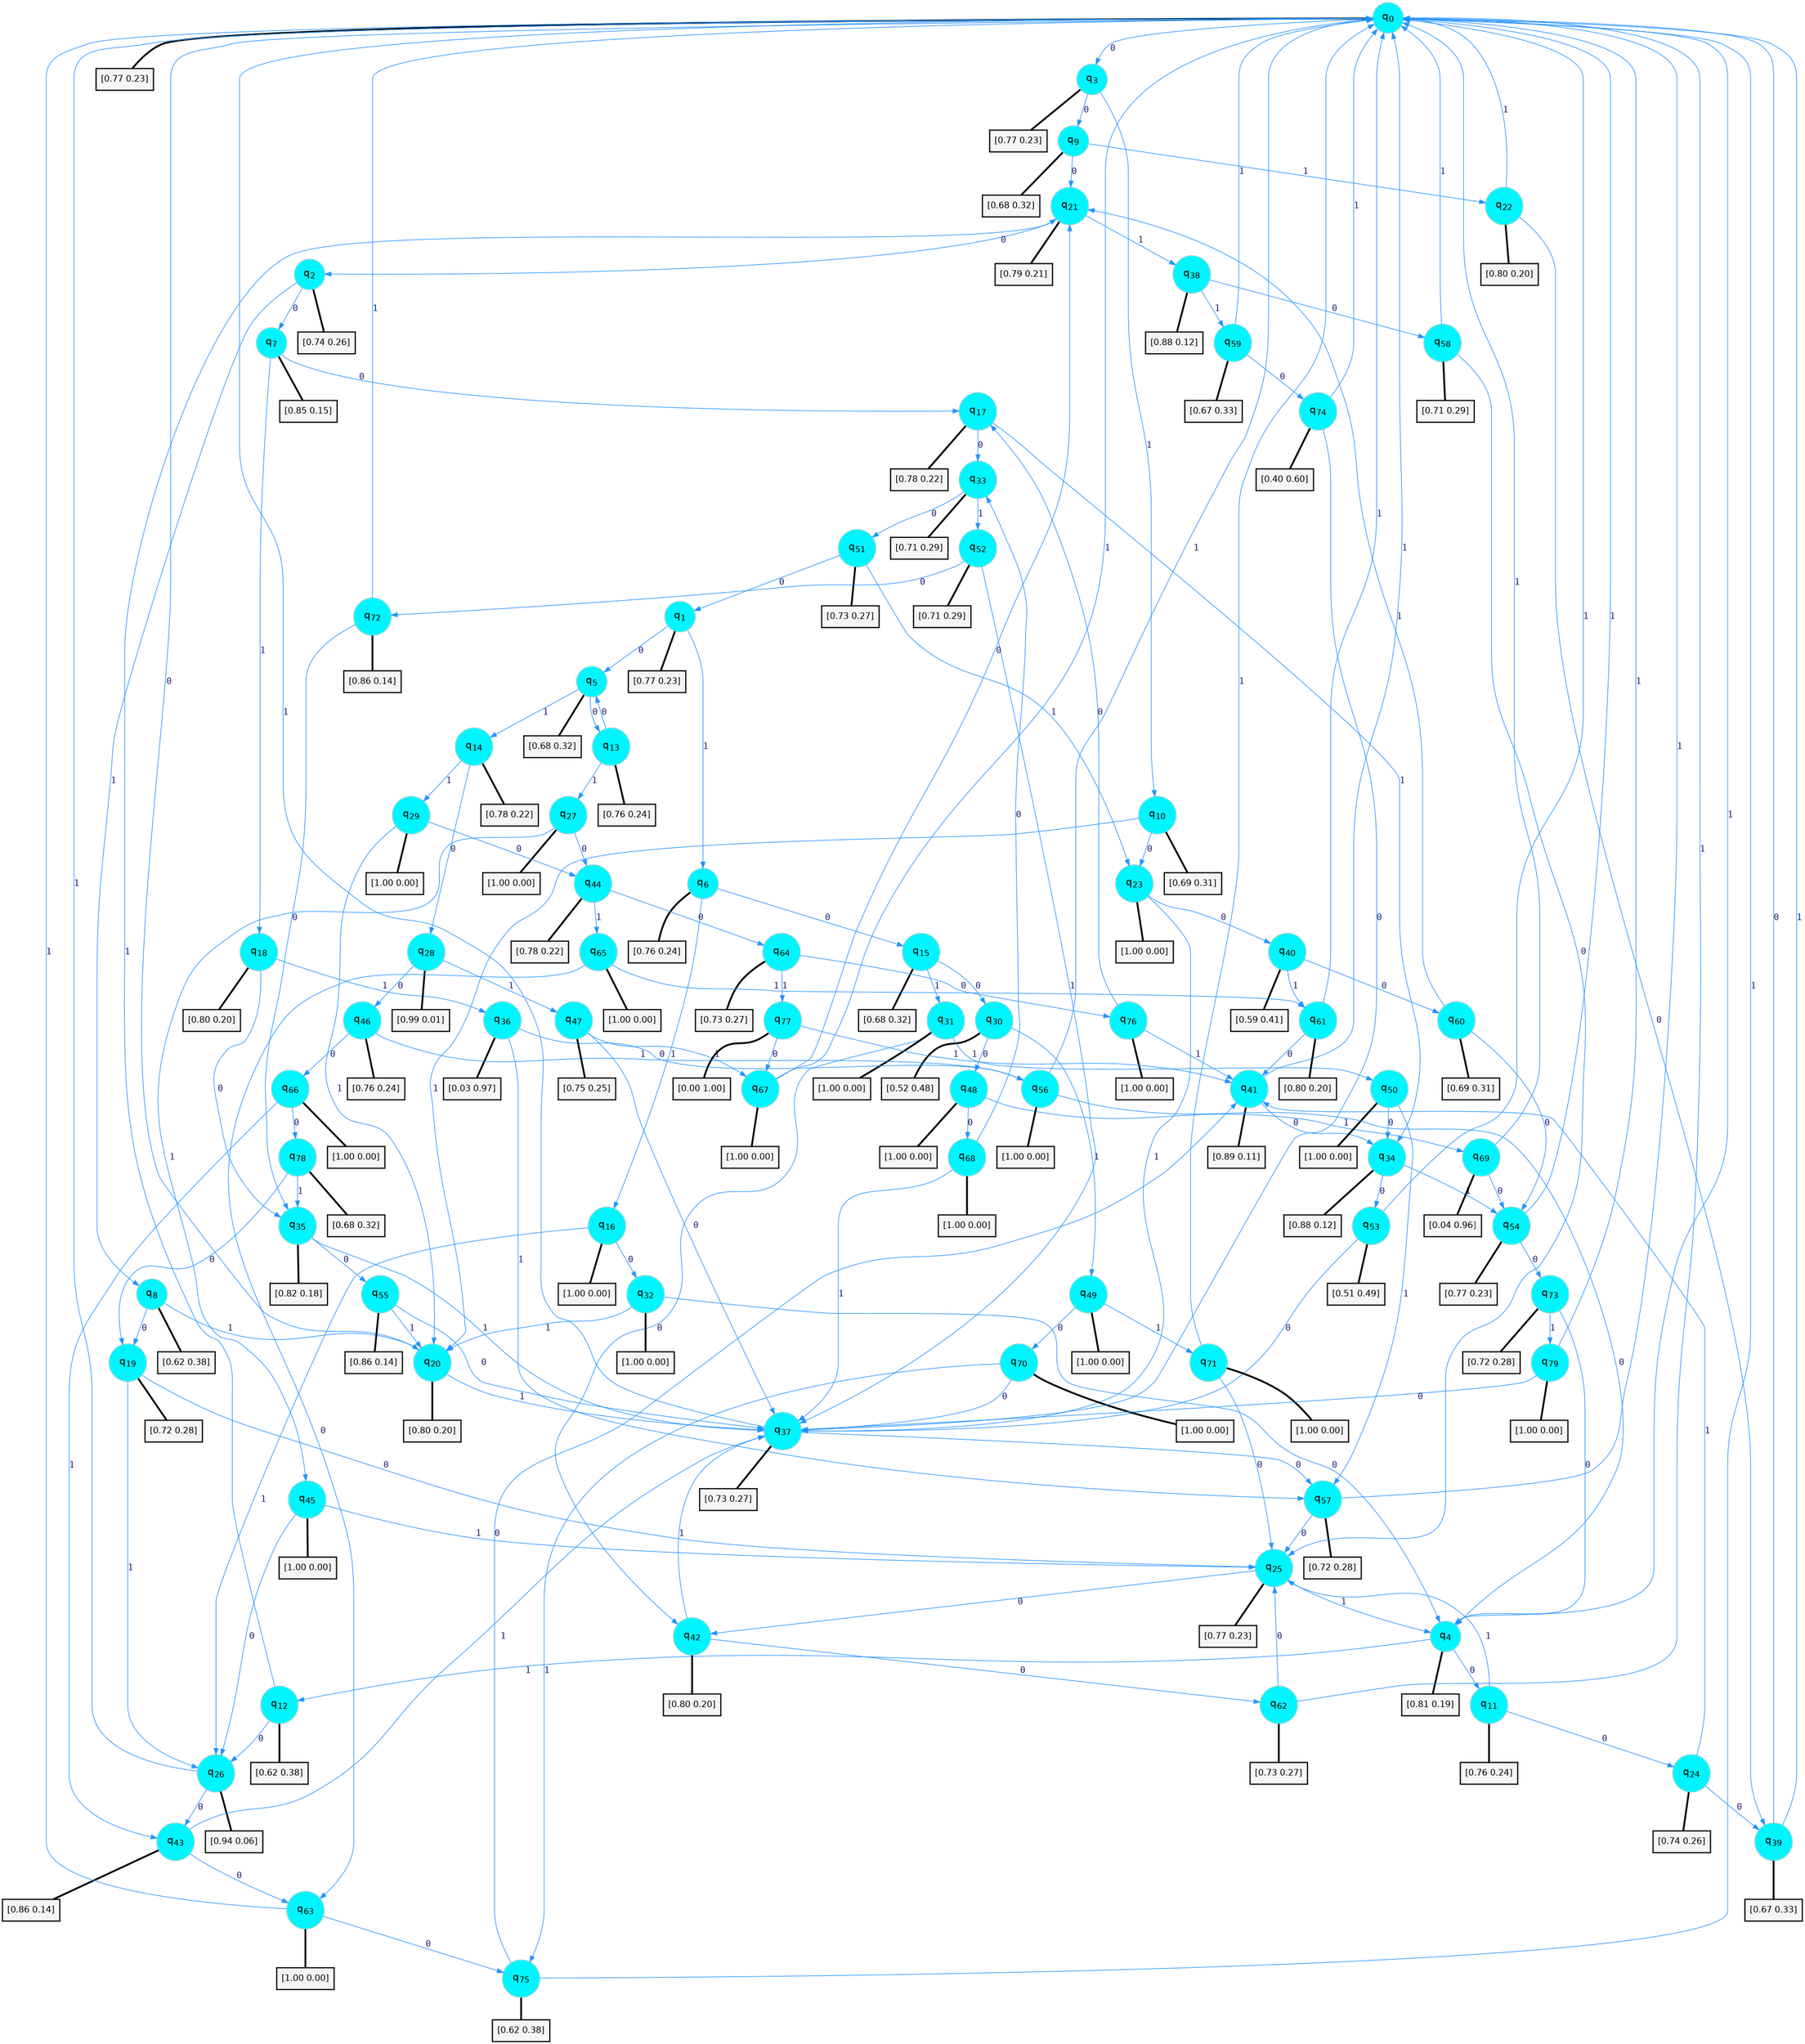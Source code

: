 digraph G {
graph [
bgcolor=transparent, dpi=300, rankdir=TD, size="40,25"];
node [
color=gray, fillcolor=turquoise1, fontcolor=black, fontname=Helvetica, fontsize=16, fontweight=bold, shape=circle, style=filled];
edge [
arrowsize=1, color=dodgerblue1, fontcolor=midnightblue, fontname=courier, fontweight=bold, penwidth=1, style=solid, weight=20];
0[label=<q<SUB>0</SUB>>];
1[label=<q<SUB>1</SUB>>];
2[label=<q<SUB>2</SUB>>];
3[label=<q<SUB>3</SUB>>];
4[label=<q<SUB>4</SUB>>];
5[label=<q<SUB>5</SUB>>];
6[label=<q<SUB>6</SUB>>];
7[label=<q<SUB>7</SUB>>];
8[label=<q<SUB>8</SUB>>];
9[label=<q<SUB>9</SUB>>];
10[label=<q<SUB>10</SUB>>];
11[label=<q<SUB>11</SUB>>];
12[label=<q<SUB>12</SUB>>];
13[label=<q<SUB>13</SUB>>];
14[label=<q<SUB>14</SUB>>];
15[label=<q<SUB>15</SUB>>];
16[label=<q<SUB>16</SUB>>];
17[label=<q<SUB>17</SUB>>];
18[label=<q<SUB>18</SUB>>];
19[label=<q<SUB>19</SUB>>];
20[label=<q<SUB>20</SUB>>];
21[label=<q<SUB>21</SUB>>];
22[label=<q<SUB>22</SUB>>];
23[label=<q<SUB>23</SUB>>];
24[label=<q<SUB>24</SUB>>];
25[label=<q<SUB>25</SUB>>];
26[label=<q<SUB>26</SUB>>];
27[label=<q<SUB>27</SUB>>];
28[label=<q<SUB>28</SUB>>];
29[label=<q<SUB>29</SUB>>];
30[label=<q<SUB>30</SUB>>];
31[label=<q<SUB>31</SUB>>];
32[label=<q<SUB>32</SUB>>];
33[label=<q<SUB>33</SUB>>];
34[label=<q<SUB>34</SUB>>];
35[label=<q<SUB>35</SUB>>];
36[label=<q<SUB>36</SUB>>];
37[label=<q<SUB>37</SUB>>];
38[label=<q<SUB>38</SUB>>];
39[label=<q<SUB>39</SUB>>];
40[label=<q<SUB>40</SUB>>];
41[label=<q<SUB>41</SUB>>];
42[label=<q<SUB>42</SUB>>];
43[label=<q<SUB>43</SUB>>];
44[label=<q<SUB>44</SUB>>];
45[label=<q<SUB>45</SUB>>];
46[label=<q<SUB>46</SUB>>];
47[label=<q<SUB>47</SUB>>];
48[label=<q<SUB>48</SUB>>];
49[label=<q<SUB>49</SUB>>];
50[label=<q<SUB>50</SUB>>];
51[label=<q<SUB>51</SUB>>];
52[label=<q<SUB>52</SUB>>];
53[label=<q<SUB>53</SUB>>];
54[label=<q<SUB>54</SUB>>];
55[label=<q<SUB>55</SUB>>];
56[label=<q<SUB>56</SUB>>];
57[label=<q<SUB>57</SUB>>];
58[label=<q<SUB>58</SUB>>];
59[label=<q<SUB>59</SUB>>];
60[label=<q<SUB>60</SUB>>];
61[label=<q<SUB>61</SUB>>];
62[label=<q<SUB>62</SUB>>];
63[label=<q<SUB>63</SUB>>];
64[label=<q<SUB>64</SUB>>];
65[label=<q<SUB>65</SUB>>];
66[label=<q<SUB>66</SUB>>];
67[label=<q<SUB>67</SUB>>];
68[label=<q<SUB>68</SUB>>];
69[label=<q<SUB>69</SUB>>];
70[label=<q<SUB>70</SUB>>];
71[label=<q<SUB>71</SUB>>];
72[label=<q<SUB>72</SUB>>];
73[label=<q<SUB>73</SUB>>];
74[label=<q<SUB>74</SUB>>];
75[label=<q<SUB>75</SUB>>];
76[label=<q<SUB>76</SUB>>];
77[label=<q<SUB>77</SUB>>];
78[label=<q<SUB>78</SUB>>];
79[label=<q<SUB>79</SUB>>];
80[label="[0.77 0.23]", shape=box,fontcolor=black, fontname=Helvetica, fontsize=14, penwidth=2, fillcolor=whitesmoke,color=black];
81[label="[0.77 0.23]", shape=box,fontcolor=black, fontname=Helvetica, fontsize=14, penwidth=2, fillcolor=whitesmoke,color=black];
82[label="[0.74 0.26]", shape=box,fontcolor=black, fontname=Helvetica, fontsize=14, penwidth=2, fillcolor=whitesmoke,color=black];
83[label="[0.77 0.23]", shape=box,fontcolor=black, fontname=Helvetica, fontsize=14, penwidth=2, fillcolor=whitesmoke,color=black];
84[label="[0.81 0.19]", shape=box,fontcolor=black, fontname=Helvetica, fontsize=14, penwidth=2, fillcolor=whitesmoke,color=black];
85[label="[0.68 0.32]", shape=box,fontcolor=black, fontname=Helvetica, fontsize=14, penwidth=2, fillcolor=whitesmoke,color=black];
86[label="[0.76 0.24]", shape=box,fontcolor=black, fontname=Helvetica, fontsize=14, penwidth=2, fillcolor=whitesmoke,color=black];
87[label="[0.85 0.15]", shape=box,fontcolor=black, fontname=Helvetica, fontsize=14, penwidth=2, fillcolor=whitesmoke,color=black];
88[label="[0.62 0.38]", shape=box,fontcolor=black, fontname=Helvetica, fontsize=14, penwidth=2, fillcolor=whitesmoke,color=black];
89[label="[0.68 0.32]", shape=box,fontcolor=black, fontname=Helvetica, fontsize=14, penwidth=2, fillcolor=whitesmoke,color=black];
90[label="[0.69 0.31]", shape=box,fontcolor=black, fontname=Helvetica, fontsize=14, penwidth=2, fillcolor=whitesmoke,color=black];
91[label="[0.76 0.24]", shape=box,fontcolor=black, fontname=Helvetica, fontsize=14, penwidth=2, fillcolor=whitesmoke,color=black];
92[label="[0.62 0.38]", shape=box,fontcolor=black, fontname=Helvetica, fontsize=14, penwidth=2, fillcolor=whitesmoke,color=black];
93[label="[0.76 0.24]", shape=box,fontcolor=black, fontname=Helvetica, fontsize=14, penwidth=2, fillcolor=whitesmoke,color=black];
94[label="[0.78 0.22]", shape=box,fontcolor=black, fontname=Helvetica, fontsize=14, penwidth=2, fillcolor=whitesmoke,color=black];
95[label="[0.68 0.32]", shape=box,fontcolor=black, fontname=Helvetica, fontsize=14, penwidth=2, fillcolor=whitesmoke,color=black];
96[label="[1.00 0.00]", shape=box,fontcolor=black, fontname=Helvetica, fontsize=14, penwidth=2, fillcolor=whitesmoke,color=black];
97[label="[0.78 0.22]", shape=box,fontcolor=black, fontname=Helvetica, fontsize=14, penwidth=2, fillcolor=whitesmoke,color=black];
98[label="[0.80 0.20]", shape=box,fontcolor=black, fontname=Helvetica, fontsize=14, penwidth=2, fillcolor=whitesmoke,color=black];
99[label="[0.72 0.28]", shape=box,fontcolor=black, fontname=Helvetica, fontsize=14, penwidth=2, fillcolor=whitesmoke,color=black];
100[label="[0.80 0.20]", shape=box,fontcolor=black, fontname=Helvetica, fontsize=14, penwidth=2, fillcolor=whitesmoke,color=black];
101[label="[0.79 0.21]", shape=box,fontcolor=black, fontname=Helvetica, fontsize=14, penwidth=2, fillcolor=whitesmoke,color=black];
102[label="[0.80 0.20]", shape=box,fontcolor=black, fontname=Helvetica, fontsize=14, penwidth=2, fillcolor=whitesmoke,color=black];
103[label="[1.00 0.00]", shape=box,fontcolor=black, fontname=Helvetica, fontsize=14, penwidth=2, fillcolor=whitesmoke,color=black];
104[label="[0.74 0.26]", shape=box,fontcolor=black, fontname=Helvetica, fontsize=14, penwidth=2, fillcolor=whitesmoke,color=black];
105[label="[0.77 0.23]", shape=box,fontcolor=black, fontname=Helvetica, fontsize=14, penwidth=2, fillcolor=whitesmoke,color=black];
106[label="[0.94 0.06]", shape=box,fontcolor=black, fontname=Helvetica, fontsize=14, penwidth=2, fillcolor=whitesmoke,color=black];
107[label="[1.00 0.00]", shape=box,fontcolor=black, fontname=Helvetica, fontsize=14, penwidth=2, fillcolor=whitesmoke,color=black];
108[label="[0.99 0.01]", shape=box,fontcolor=black, fontname=Helvetica, fontsize=14, penwidth=2, fillcolor=whitesmoke,color=black];
109[label="[1.00 0.00]", shape=box,fontcolor=black, fontname=Helvetica, fontsize=14, penwidth=2, fillcolor=whitesmoke,color=black];
110[label="[0.52 0.48]", shape=box,fontcolor=black, fontname=Helvetica, fontsize=14, penwidth=2, fillcolor=whitesmoke,color=black];
111[label="[1.00 0.00]", shape=box,fontcolor=black, fontname=Helvetica, fontsize=14, penwidth=2, fillcolor=whitesmoke,color=black];
112[label="[1.00 0.00]", shape=box,fontcolor=black, fontname=Helvetica, fontsize=14, penwidth=2, fillcolor=whitesmoke,color=black];
113[label="[0.71 0.29]", shape=box,fontcolor=black, fontname=Helvetica, fontsize=14, penwidth=2, fillcolor=whitesmoke,color=black];
114[label="[0.88 0.12]", shape=box,fontcolor=black, fontname=Helvetica, fontsize=14, penwidth=2, fillcolor=whitesmoke,color=black];
115[label="[0.82 0.18]", shape=box,fontcolor=black, fontname=Helvetica, fontsize=14, penwidth=2, fillcolor=whitesmoke,color=black];
116[label="[0.03 0.97]", shape=box,fontcolor=black, fontname=Helvetica, fontsize=14, penwidth=2, fillcolor=whitesmoke,color=black];
117[label="[0.73 0.27]", shape=box,fontcolor=black, fontname=Helvetica, fontsize=14, penwidth=2, fillcolor=whitesmoke,color=black];
118[label="[0.88 0.12]", shape=box,fontcolor=black, fontname=Helvetica, fontsize=14, penwidth=2, fillcolor=whitesmoke,color=black];
119[label="[0.67 0.33]", shape=box,fontcolor=black, fontname=Helvetica, fontsize=14, penwidth=2, fillcolor=whitesmoke,color=black];
120[label="[0.59 0.41]", shape=box,fontcolor=black, fontname=Helvetica, fontsize=14, penwidth=2, fillcolor=whitesmoke,color=black];
121[label="[0.89 0.11]", shape=box,fontcolor=black, fontname=Helvetica, fontsize=14, penwidth=2, fillcolor=whitesmoke,color=black];
122[label="[0.80 0.20]", shape=box,fontcolor=black, fontname=Helvetica, fontsize=14, penwidth=2, fillcolor=whitesmoke,color=black];
123[label="[0.86 0.14]", shape=box,fontcolor=black, fontname=Helvetica, fontsize=14, penwidth=2, fillcolor=whitesmoke,color=black];
124[label="[0.78 0.22]", shape=box,fontcolor=black, fontname=Helvetica, fontsize=14, penwidth=2, fillcolor=whitesmoke,color=black];
125[label="[1.00 0.00]", shape=box,fontcolor=black, fontname=Helvetica, fontsize=14, penwidth=2, fillcolor=whitesmoke,color=black];
126[label="[0.76 0.24]", shape=box,fontcolor=black, fontname=Helvetica, fontsize=14, penwidth=2, fillcolor=whitesmoke,color=black];
127[label="[0.75 0.25]", shape=box,fontcolor=black, fontname=Helvetica, fontsize=14, penwidth=2, fillcolor=whitesmoke,color=black];
128[label="[1.00 0.00]", shape=box,fontcolor=black, fontname=Helvetica, fontsize=14, penwidth=2, fillcolor=whitesmoke,color=black];
129[label="[1.00 0.00]", shape=box,fontcolor=black, fontname=Helvetica, fontsize=14, penwidth=2, fillcolor=whitesmoke,color=black];
130[label="[1.00 0.00]", shape=box,fontcolor=black, fontname=Helvetica, fontsize=14, penwidth=2, fillcolor=whitesmoke,color=black];
131[label="[0.73 0.27]", shape=box,fontcolor=black, fontname=Helvetica, fontsize=14, penwidth=2, fillcolor=whitesmoke,color=black];
132[label="[0.71 0.29]", shape=box,fontcolor=black, fontname=Helvetica, fontsize=14, penwidth=2, fillcolor=whitesmoke,color=black];
133[label="[0.51 0.49]", shape=box,fontcolor=black, fontname=Helvetica, fontsize=14, penwidth=2, fillcolor=whitesmoke,color=black];
134[label="[0.77 0.23]", shape=box,fontcolor=black, fontname=Helvetica, fontsize=14, penwidth=2, fillcolor=whitesmoke,color=black];
135[label="[0.86 0.14]", shape=box,fontcolor=black, fontname=Helvetica, fontsize=14, penwidth=2, fillcolor=whitesmoke,color=black];
136[label="[1.00 0.00]", shape=box,fontcolor=black, fontname=Helvetica, fontsize=14, penwidth=2, fillcolor=whitesmoke,color=black];
137[label="[0.72 0.28]", shape=box,fontcolor=black, fontname=Helvetica, fontsize=14, penwidth=2, fillcolor=whitesmoke,color=black];
138[label="[0.71 0.29]", shape=box,fontcolor=black, fontname=Helvetica, fontsize=14, penwidth=2, fillcolor=whitesmoke,color=black];
139[label="[0.67 0.33]", shape=box,fontcolor=black, fontname=Helvetica, fontsize=14, penwidth=2, fillcolor=whitesmoke,color=black];
140[label="[0.69 0.31]", shape=box,fontcolor=black, fontname=Helvetica, fontsize=14, penwidth=2, fillcolor=whitesmoke,color=black];
141[label="[0.80 0.20]", shape=box,fontcolor=black, fontname=Helvetica, fontsize=14, penwidth=2, fillcolor=whitesmoke,color=black];
142[label="[0.73 0.27]", shape=box,fontcolor=black, fontname=Helvetica, fontsize=14, penwidth=2, fillcolor=whitesmoke,color=black];
143[label="[1.00 0.00]", shape=box,fontcolor=black, fontname=Helvetica, fontsize=14, penwidth=2, fillcolor=whitesmoke,color=black];
144[label="[0.73 0.27]", shape=box,fontcolor=black, fontname=Helvetica, fontsize=14, penwidth=2, fillcolor=whitesmoke,color=black];
145[label="[1.00 0.00]", shape=box,fontcolor=black, fontname=Helvetica, fontsize=14, penwidth=2, fillcolor=whitesmoke,color=black];
146[label="[1.00 0.00]", shape=box,fontcolor=black, fontname=Helvetica, fontsize=14, penwidth=2, fillcolor=whitesmoke,color=black];
147[label="[1.00 0.00]", shape=box,fontcolor=black, fontname=Helvetica, fontsize=14, penwidth=2, fillcolor=whitesmoke,color=black];
148[label="[1.00 0.00]", shape=box,fontcolor=black, fontname=Helvetica, fontsize=14, penwidth=2, fillcolor=whitesmoke,color=black];
149[label="[0.04 0.96]", shape=box,fontcolor=black, fontname=Helvetica, fontsize=14, penwidth=2, fillcolor=whitesmoke,color=black];
150[label="[1.00 0.00]", shape=box,fontcolor=black, fontname=Helvetica, fontsize=14, penwidth=2, fillcolor=whitesmoke,color=black];
151[label="[1.00 0.00]", shape=box,fontcolor=black, fontname=Helvetica, fontsize=14, penwidth=2, fillcolor=whitesmoke,color=black];
152[label="[0.86 0.14]", shape=box,fontcolor=black, fontname=Helvetica, fontsize=14, penwidth=2, fillcolor=whitesmoke,color=black];
153[label="[0.72 0.28]", shape=box,fontcolor=black, fontname=Helvetica, fontsize=14, penwidth=2, fillcolor=whitesmoke,color=black];
154[label="[0.40 0.60]", shape=box,fontcolor=black, fontname=Helvetica, fontsize=14, penwidth=2, fillcolor=whitesmoke,color=black];
155[label="[0.62 0.38]", shape=box,fontcolor=black, fontname=Helvetica, fontsize=14, penwidth=2, fillcolor=whitesmoke,color=black];
156[label="[1.00 0.00]", shape=box,fontcolor=black, fontname=Helvetica, fontsize=14, penwidth=2, fillcolor=whitesmoke,color=black];
157[label="[0.00 1.00]", shape=box,fontcolor=black, fontname=Helvetica, fontsize=14, penwidth=2, fillcolor=whitesmoke,color=black];
158[label="[0.68 0.32]", shape=box,fontcolor=black, fontname=Helvetica, fontsize=14, penwidth=2, fillcolor=whitesmoke,color=black];
159[label="[1.00 0.00]", shape=box,fontcolor=black, fontname=Helvetica, fontsize=14, penwidth=2, fillcolor=whitesmoke,color=black];
0->3 [label=0];
0->4 [label=1];
0->80 [arrowhead=none, penwidth=3,color=black];
1->5 [label=0];
1->6 [label=1];
1->81 [arrowhead=none, penwidth=3,color=black];
2->7 [label=0];
2->8 [label=1];
2->82 [arrowhead=none, penwidth=3,color=black];
3->9 [label=0];
3->10 [label=1];
3->83 [arrowhead=none, penwidth=3,color=black];
4->11 [label=0];
4->12 [label=1];
4->84 [arrowhead=none, penwidth=3,color=black];
5->13 [label=0];
5->14 [label=1];
5->85 [arrowhead=none, penwidth=3,color=black];
6->15 [label=0];
6->16 [label=1];
6->86 [arrowhead=none, penwidth=3,color=black];
7->17 [label=0];
7->18 [label=1];
7->87 [arrowhead=none, penwidth=3,color=black];
8->19 [label=0];
8->20 [label=1];
8->88 [arrowhead=none, penwidth=3,color=black];
9->21 [label=0];
9->22 [label=1];
9->89 [arrowhead=none, penwidth=3,color=black];
10->23 [label=0];
10->20 [label=1];
10->90 [arrowhead=none, penwidth=3,color=black];
11->24 [label=0];
11->25 [label=1];
11->91 [arrowhead=none, penwidth=3,color=black];
12->26 [label=0];
12->21 [label=1];
12->92 [arrowhead=none, penwidth=3,color=black];
13->5 [label=0];
13->27 [label=1];
13->93 [arrowhead=none, penwidth=3,color=black];
14->28 [label=0];
14->29 [label=1];
14->94 [arrowhead=none, penwidth=3,color=black];
15->30 [label=0];
15->31 [label=1];
15->95 [arrowhead=none, penwidth=3,color=black];
16->32 [label=0];
16->26 [label=1];
16->96 [arrowhead=none, penwidth=3,color=black];
17->33 [label=0];
17->34 [label=1];
17->97 [arrowhead=none, penwidth=3,color=black];
18->35 [label=0];
18->36 [label=1];
18->98 [arrowhead=none, penwidth=3,color=black];
19->25 [label=0];
19->26 [label=1];
19->99 [arrowhead=none, penwidth=3,color=black];
20->0 [label=0];
20->37 [label=1];
20->100 [arrowhead=none, penwidth=3,color=black];
21->2 [label=0];
21->38 [label=1];
21->101 [arrowhead=none, penwidth=3,color=black];
22->39 [label=0];
22->0 [label=1];
22->102 [arrowhead=none, penwidth=3,color=black];
23->40 [label=0];
23->37 [label=1];
23->103 [arrowhead=none, penwidth=3,color=black];
24->39 [label=0];
24->41 [label=1];
24->104 [arrowhead=none, penwidth=3,color=black];
25->42 [label=0];
25->4 [label=1];
25->105 [arrowhead=none, penwidth=3,color=black];
26->43 [label=0];
26->0 [label=1];
26->106 [arrowhead=none, penwidth=3,color=black];
27->44 [label=0];
27->45 [label=1];
27->107 [arrowhead=none, penwidth=3,color=black];
28->46 [label=0];
28->47 [label=1];
28->108 [arrowhead=none, penwidth=3,color=black];
29->44 [label=0];
29->20 [label=1];
29->109 [arrowhead=none, penwidth=3,color=black];
30->48 [label=0];
30->49 [label=1];
30->110 [arrowhead=none, penwidth=3,color=black];
31->42 [label=0];
31->50 [label=1];
31->111 [arrowhead=none, penwidth=3,color=black];
32->4 [label=0];
32->20 [label=1];
32->112 [arrowhead=none, penwidth=3,color=black];
33->51 [label=0];
33->52 [label=1];
33->113 [arrowhead=none, penwidth=3,color=black];
34->53 [label=0];
34->54 [label=1];
34->114 [arrowhead=none, penwidth=3,color=black];
35->55 [label=0];
35->37 [label=1];
35->115 [arrowhead=none, penwidth=3,color=black];
36->56 [label=0];
36->57 [label=1];
36->116 [arrowhead=none, penwidth=3,color=black];
37->57 [label=0];
37->0 [label=1];
37->117 [arrowhead=none, penwidth=3,color=black];
38->58 [label=0];
38->59 [label=1];
38->118 [arrowhead=none, penwidth=3,color=black];
39->0 [label=0];
39->0 [label=1];
39->119 [arrowhead=none, penwidth=3,color=black];
40->60 [label=0];
40->61 [label=1];
40->120 [arrowhead=none, penwidth=3,color=black];
41->34 [label=0];
41->0 [label=1];
41->121 [arrowhead=none, penwidth=3,color=black];
42->62 [label=0];
42->37 [label=1];
42->122 [arrowhead=none, penwidth=3,color=black];
43->63 [label=0];
43->37 [label=1];
43->123 [arrowhead=none, penwidth=3,color=black];
44->64 [label=0];
44->65 [label=1];
44->124 [arrowhead=none, penwidth=3,color=black];
45->26 [label=0];
45->25 [label=1];
45->125 [arrowhead=none, penwidth=3,color=black];
46->66 [label=0];
46->56 [label=1];
46->126 [arrowhead=none, penwidth=3,color=black];
47->37 [label=0];
47->67 [label=1];
47->127 [arrowhead=none, penwidth=3,color=black];
48->68 [label=0];
48->69 [label=1];
48->128 [arrowhead=none, penwidth=3,color=black];
49->70 [label=0];
49->71 [label=1];
49->129 [arrowhead=none, penwidth=3,color=black];
50->34 [label=0];
50->57 [label=1];
50->130 [arrowhead=none, penwidth=3,color=black];
51->1 [label=0];
51->23 [label=1];
51->131 [arrowhead=none, penwidth=3,color=black];
52->72 [label=0];
52->37 [label=1];
52->132 [arrowhead=none, penwidth=3,color=black];
53->37 [label=0];
53->0 [label=1];
53->133 [arrowhead=none, penwidth=3,color=black];
54->73 [label=0];
54->0 [label=1];
54->134 [arrowhead=none, penwidth=3,color=black];
55->37 [label=0];
55->20 [label=1];
55->135 [arrowhead=none, penwidth=3,color=black];
56->4 [label=0];
56->0 [label=1];
56->136 [arrowhead=none, penwidth=3,color=black];
57->25 [label=0];
57->0 [label=1];
57->137 [arrowhead=none, penwidth=3,color=black];
58->25 [label=0];
58->0 [label=1];
58->138 [arrowhead=none, penwidth=3,color=black];
59->74 [label=0];
59->0 [label=1];
59->139 [arrowhead=none, penwidth=3,color=black];
60->54 [label=0];
60->21 [label=1];
60->140 [arrowhead=none, penwidth=3,color=black];
61->41 [label=0];
61->0 [label=1];
61->141 [arrowhead=none, penwidth=3,color=black];
62->25 [label=0];
62->0 [label=1];
62->142 [arrowhead=none, penwidth=3,color=black];
63->75 [label=0];
63->0 [label=1];
63->143 [arrowhead=none, penwidth=3,color=black];
64->76 [label=0];
64->77 [label=1];
64->144 [arrowhead=none, penwidth=3,color=black];
65->63 [label=0];
65->61 [label=1];
65->145 [arrowhead=none, penwidth=3,color=black];
66->78 [label=0];
66->43 [label=1];
66->146 [arrowhead=none, penwidth=3,color=black];
67->21 [label=0];
67->0 [label=1];
67->147 [arrowhead=none, penwidth=3,color=black];
68->33 [label=0];
68->37 [label=1];
68->148 [arrowhead=none, penwidth=3,color=black];
69->54 [label=0];
69->0 [label=1];
69->149 [arrowhead=none, penwidth=3,color=black];
70->37 [label=0];
70->75 [label=1];
70->150 [arrowhead=none, penwidth=3,color=black];
71->25 [label=0];
71->0 [label=1];
71->151 [arrowhead=none, penwidth=3,color=black];
72->35 [label=0];
72->0 [label=1];
72->152 [arrowhead=none, penwidth=3,color=black];
73->4 [label=0];
73->79 [label=1];
73->153 [arrowhead=none, penwidth=3,color=black];
74->37 [label=0];
74->0 [label=1];
74->154 [arrowhead=none, penwidth=3,color=black];
75->41 [label=0];
75->0 [label=1];
75->155 [arrowhead=none, penwidth=3,color=black];
76->17 [label=0];
76->41 [label=1];
76->156 [arrowhead=none, penwidth=3,color=black];
77->67 [label=0];
77->41 [label=1];
77->157 [arrowhead=none, penwidth=3,color=black];
78->19 [label=0];
78->35 [label=1];
78->158 [arrowhead=none, penwidth=3,color=black];
79->37 [label=0];
79->0 [label=1];
79->159 [arrowhead=none, penwidth=3,color=black];
}
